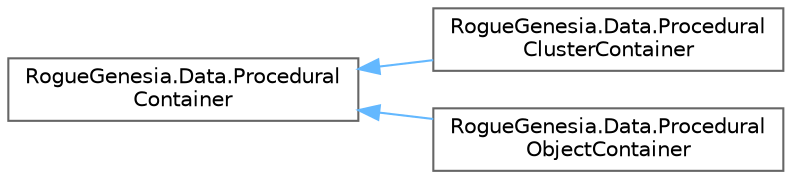 digraph "Graphical Class Hierarchy"
{
 // LATEX_PDF_SIZE
  bgcolor="transparent";
  edge [fontname=Helvetica,fontsize=10,labelfontname=Helvetica,labelfontsize=10];
  node [fontname=Helvetica,fontsize=10,shape=box,height=0.2,width=0.4];
  rankdir="LR";
  Node0 [label="RogueGenesia.Data.Procedural\lContainer",height=0.2,width=0.4,color="grey40", fillcolor="white", style="filled",URL="$class_rogue_genesia_1_1_data_1_1_procedural_container.html",tooltip=" "];
  Node0 -> Node1 [dir="back",color="steelblue1",style="solid"];
  Node1 [label="RogueGenesia.Data.Procedural\lClusterContainer",height=0.2,width=0.4,color="grey40", fillcolor="white", style="filled",URL="$class_rogue_genesia_1_1_data_1_1_procedural_cluster_container.html",tooltip=" "];
  Node0 -> Node2 [dir="back",color="steelblue1",style="solid"];
  Node2 [label="RogueGenesia.Data.Procedural\lObjectContainer",height=0.2,width=0.4,color="grey40", fillcolor="white", style="filled",URL="$class_rogue_genesia_1_1_data_1_1_procedural_object_container.html",tooltip=" "];
}
